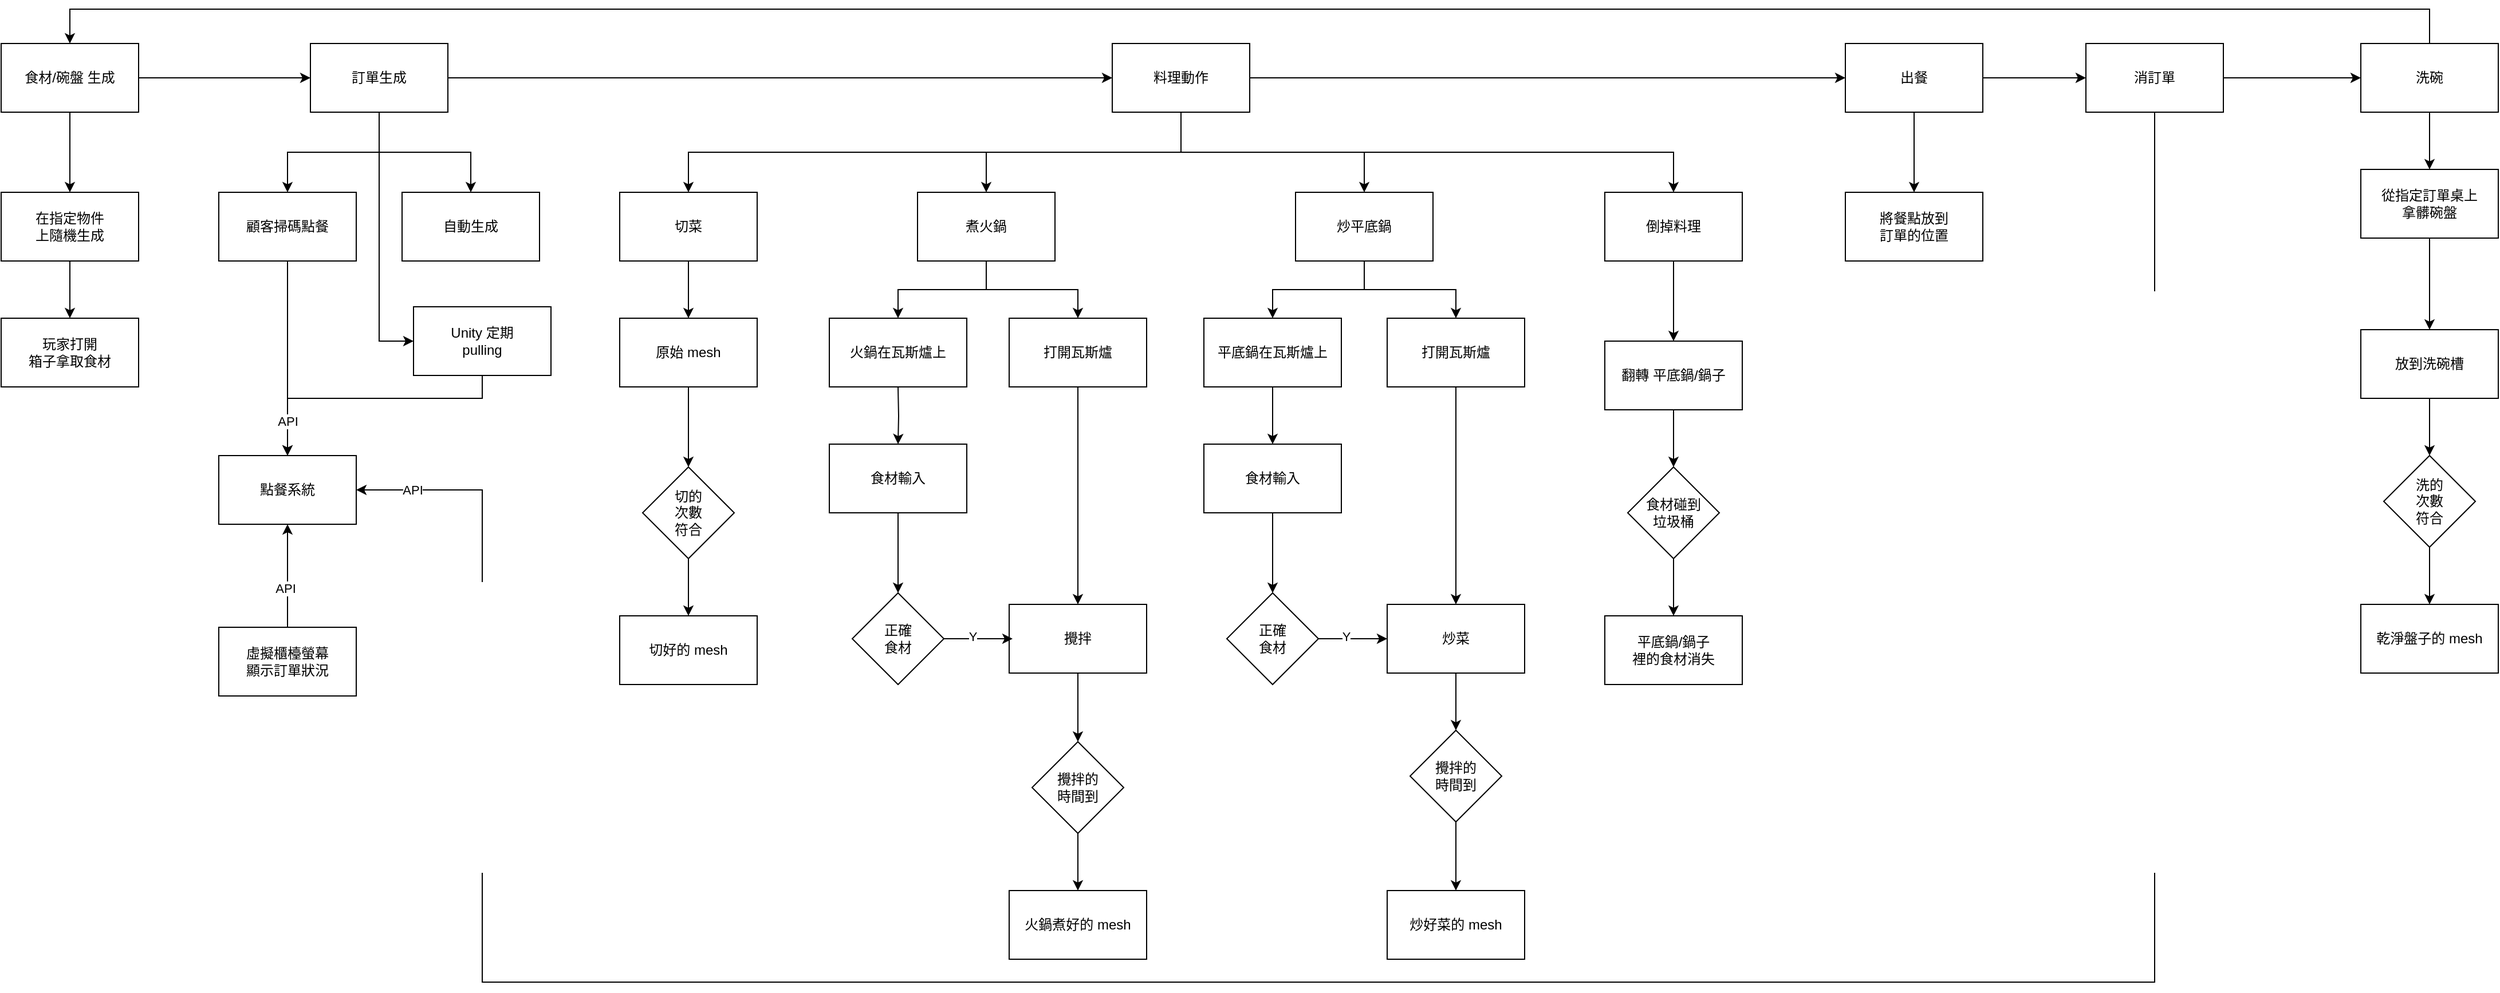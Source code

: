 <mxfile version="27.0.2">
  <diagram id="VEhEPB7W-UyzYl13kEZD" name="第 5 页">
    <mxGraphModel dx="4174" dy="1046" grid="1" gridSize="10" guides="1" tooltips="1" connect="1" arrows="1" fold="1" page="1" pageScale="1" pageWidth="827" pageHeight="1169" math="0" shadow="0">
      <root>
        <mxCell id="0" />
        <mxCell id="1" parent="0" />
        <mxCell id="F8ehT1ZcIRryyy1ax7xc-109" value="" style="edgeStyle=orthogonalEdgeStyle;rounded=0;orthogonalLoop=1;jettySize=auto;html=1;exitX=0.5;exitY=1;exitDx=0;exitDy=0;" parent="1" source="F8ehT1ZcIRryyy1ax7xc-99" target="F8ehT1ZcIRryyy1ax7xc-108" edge="1">
          <mxGeometry x="0.647" relative="1" as="geometry">
            <mxPoint x="-1570" y="680.0" as="sourcePoint" />
            <mxPoint as="offset" />
          </mxGeometry>
        </mxCell>
        <mxCell id="F8ehT1ZcIRryyy1ax7xc-97" style="edgeStyle=orthogonalEdgeStyle;rounded=0;orthogonalLoop=1;jettySize=auto;html=1;exitX=0.5;exitY=1;exitDx=0;exitDy=0;entryX=0.5;entryY=0;entryDx=0;entryDy=0;" parent="1" source="F8ehT1ZcIRryyy1ax7xc-6" target="F8ehT1ZcIRryyy1ax7xc-23" edge="1">
          <mxGeometry relative="1" as="geometry" />
        </mxCell>
        <mxCell id="F8ehT1ZcIRryyy1ax7xc-103" style="edgeStyle=orthogonalEdgeStyle;rounded=0;orthogonalLoop=1;jettySize=auto;html=1;exitX=1;exitY=0.5;exitDx=0;exitDy=0;entryX=0;entryY=0.5;entryDx=0;entryDy=0;" parent="1" source="F8ehT1ZcIRryyy1ax7xc-6" target="F8ehT1ZcIRryyy1ax7xc-98" edge="1">
          <mxGeometry relative="1" as="geometry" />
        </mxCell>
        <mxCell id="F8ehT1ZcIRryyy1ax7xc-6" value="食材/碗盤 生成" style="rounded=0;whiteSpace=wrap;html=1;" parent="1" vertex="1">
          <mxGeometry x="-1820" y="380" width="120" height="60" as="geometry" />
        </mxCell>
        <mxCell id="nhGvkrNBYma2P62wXq5q-2" style="edgeStyle=orthogonalEdgeStyle;rounded=0;orthogonalLoop=1;jettySize=auto;html=1;exitX=0.5;exitY=1;exitDx=0;exitDy=0;" edge="1" parent="1" source="F8ehT1ZcIRryyy1ax7xc-23" target="nhGvkrNBYma2P62wXq5q-1">
          <mxGeometry relative="1" as="geometry" />
        </mxCell>
        <mxCell id="F8ehT1ZcIRryyy1ax7xc-23" value="在指定物件&lt;div&gt;上隨機生成&lt;/div&gt;" style="rounded=0;whiteSpace=wrap;html=1;" parent="1" vertex="1">
          <mxGeometry x="-1820" y="510" width="120" height="60" as="geometry" />
        </mxCell>
        <mxCell id="F8ehT1ZcIRryyy1ax7xc-67" style="edgeStyle=orthogonalEdgeStyle;rounded=0;orthogonalLoop=1;jettySize=auto;html=1;exitX=0.5;exitY=1;exitDx=0;exitDy=0;" parent="1" source="F8ehT1ZcIRryyy1ax7xc-25" target="F8ehT1ZcIRryyy1ax7xc-43" edge="1">
          <mxGeometry relative="1" as="geometry" />
        </mxCell>
        <mxCell id="F8ehT1ZcIRryyy1ax7xc-69" style="edgeStyle=orthogonalEdgeStyle;rounded=0;orthogonalLoop=1;jettySize=auto;html=1;exitX=0.5;exitY=1;exitDx=0;exitDy=0;" parent="1" source="F8ehT1ZcIRryyy1ax7xc-25" target="F8ehT1ZcIRryyy1ax7xc-32" edge="1">
          <mxGeometry relative="1" as="geometry" />
        </mxCell>
        <mxCell id="F8ehT1ZcIRryyy1ax7xc-78" style="edgeStyle=orthogonalEdgeStyle;rounded=0;orthogonalLoop=1;jettySize=auto;html=1;exitX=0.5;exitY=1;exitDx=0;exitDy=0;" parent="1" source="F8ehT1ZcIRryyy1ax7xc-25" target="F8ehT1ZcIRryyy1ax7xc-42" edge="1">
          <mxGeometry relative="1" as="geometry" />
        </mxCell>
        <mxCell id="F8ehT1ZcIRryyy1ax7xc-81" style="edgeStyle=orthogonalEdgeStyle;rounded=0;orthogonalLoop=1;jettySize=auto;html=1;exitX=0.5;exitY=1;exitDx=0;exitDy=0;entryX=0.5;entryY=0;entryDx=0;entryDy=0;" parent="1" source="F8ehT1ZcIRryyy1ax7xc-25" target="F8ehT1ZcIRryyy1ax7xc-80" edge="1">
          <mxGeometry relative="1" as="geometry" />
        </mxCell>
        <mxCell id="F8ehT1ZcIRryyy1ax7xc-116" style="edgeStyle=orthogonalEdgeStyle;rounded=0;orthogonalLoop=1;jettySize=auto;html=1;exitX=1;exitY=0.5;exitDx=0;exitDy=0;entryX=0;entryY=0.5;entryDx=0;entryDy=0;" parent="1" source="F8ehT1ZcIRryyy1ax7xc-25" target="F8ehT1ZcIRryyy1ax7xc-115" edge="1">
          <mxGeometry relative="1" as="geometry" />
        </mxCell>
        <mxCell id="F8ehT1ZcIRryyy1ax7xc-25" value="料理動作" style="rounded=0;whiteSpace=wrap;html=1;" parent="1" vertex="1">
          <mxGeometry x="-850" y="380" width="120" height="60" as="geometry" />
        </mxCell>
        <mxCell id="F8ehT1ZcIRryyy1ax7xc-56" style="edgeStyle=orthogonalEdgeStyle;rounded=0;orthogonalLoop=1;jettySize=auto;html=1;exitX=0.5;exitY=1;exitDx=0;exitDy=0;entryX=0.5;entryY=0;entryDx=0;entryDy=0;" parent="1" source="F8ehT1ZcIRryyy1ax7xc-26" target="F8ehT1ZcIRryyy1ax7xc-27" edge="1">
          <mxGeometry relative="1" as="geometry" />
        </mxCell>
        <mxCell id="F8ehT1ZcIRryyy1ax7xc-125" style="edgeStyle=orthogonalEdgeStyle;rounded=0;orthogonalLoop=1;jettySize=auto;html=1;exitX=0.5;exitY=0;exitDx=0;exitDy=0;entryX=0.5;entryY=0;entryDx=0;entryDy=0;" parent="1" source="F8ehT1ZcIRryyy1ax7xc-26" target="F8ehT1ZcIRryyy1ax7xc-6" edge="1">
          <mxGeometry relative="1" as="geometry">
            <Array as="points">
              <mxPoint x="300" y="350" />
              <mxPoint x="-1760" y="350" />
            </Array>
          </mxGeometry>
        </mxCell>
        <mxCell id="F8ehT1ZcIRryyy1ax7xc-26" value="洗碗" style="rounded=0;whiteSpace=wrap;html=1;" parent="1" vertex="1">
          <mxGeometry x="240" y="380" width="120" height="60" as="geometry" />
        </mxCell>
        <mxCell id="F8ehT1ZcIRryyy1ax7xc-58" style="edgeStyle=orthogonalEdgeStyle;rounded=0;orthogonalLoop=1;jettySize=auto;html=1;exitX=0.5;exitY=1;exitDx=0;exitDy=0;entryX=0.5;entryY=0;entryDx=0;entryDy=0;" parent="1" source="F8ehT1ZcIRryyy1ax7xc-27" target="F8ehT1ZcIRryyy1ax7xc-57" edge="1">
          <mxGeometry relative="1" as="geometry" />
        </mxCell>
        <mxCell id="F8ehT1ZcIRryyy1ax7xc-27" value="從指定訂單桌上&lt;div&gt;拿髒碗盤&lt;/div&gt;" style="rounded=0;whiteSpace=wrap;html=1;" parent="1" vertex="1">
          <mxGeometry x="240" y="490" width="120" height="60" as="geometry" />
        </mxCell>
        <mxCell id="F8ehT1ZcIRryyy1ax7xc-63" style="edgeStyle=orthogonalEdgeStyle;rounded=0;orthogonalLoop=1;jettySize=auto;html=1;exitX=0.5;exitY=1;exitDx=0;exitDy=0;" parent="1" source="F8ehT1ZcIRryyy1ax7xc-32" target="F8ehT1ZcIRryyy1ax7xc-39" edge="1">
          <mxGeometry relative="1" as="geometry" />
        </mxCell>
        <mxCell id="F8ehT1ZcIRryyy1ax7xc-64" style="edgeStyle=orthogonalEdgeStyle;rounded=0;orthogonalLoop=1;jettySize=auto;html=1;exitX=0.5;exitY=1;exitDx=0;exitDy=0;" parent="1" source="F8ehT1ZcIRryyy1ax7xc-32" target="F8ehT1ZcIRryyy1ax7xc-33" edge="1">
          <mxGeometry relative="1" as="geometry" />
        </mxCell>
        <mxCell id="F8ehT1ZcIRryyy1ax7xc-32" value="煮火鍋" style="rounded=0;whiteSpace=wrap;html=1;" parent="1" vertex="1">
          <mxGeometry x="-1020" y="510" width="120" height="60" as="geometry" />
        </mxCell>
        <mxCell id="F8ehT1ZcIRryyy1ax7xc-135" style="edgeStyle=orthogonalEdgeStyle;rounded=0;orthogonalLoop=1;jettySize=auto;html=1;exitX=0.5;exitY=1;exitDx=0;exitDy=0;" parent="1" source="F8ehT1ZcIRryyy1ax7xc-33" target="F8ehT1ZcIRryyy1ax7xc-38" edge="1">
          <mxGeometry relative="1" as="geometry" />
        </mxCell>
        <mxCell id="F8ehT1ZcIRryyy1ax7xc-33" value="打開瓦斯爐" style="rounded=0;whiteSpace=wrap;html=1;" parent="1" vertex="1">
          <mxGeometry x="-940" y="620" width="120" height="60" as="geometry" />
        </mxCell>
        <mxCell id="F8ehT1ZcIRryyy1ax7xc-90" style="edgeStyle=orthogonalEdgeStyle;rounded=0;orthogonalLoop=1;jettySize=auto;html=1;exitX=0.5;exitY=1;exitDx=0;exitDy=0;entryX=0.5;entryY=0;entryDx=0;entryDy=0;" parent="1" source="F8ehT1ZcIRryyy1ax7xc-38" target="F8ehT1ZcIRryyy1ax7xc-89" edge="1">
          <mxGeometry relative="1" as="geometry" />
        </mxCell>
        <mxCell id="F8ehT1ZcIRryyy1ax7xc-38" value="攪拌" style="rounded=0;whiteSpace=wrap;html=1;" parent="1" vertex="1">
          <mxGeometry x="-940" y="870" width="120" height="60" as="geometry" />
        </mxCell>
        <mxCell id="F8ehT1ZcIRryyy1ax7xc-39" value="火鍋在瓦斯爐上" style="rounded=0;whiteSpace=wrap;html=1;" parent="1" vertex="1">
          <mxGeometry x="-1097" y="620" width="120" height="60" as="geometry" />
        </mxCell>
        <mxCell id="F8ehT1ZcIRryyy1ax7xc-73" style="edgeStyle=orthogonalEdgeStyle;rounded=0;orthogonalLoop=1;jettySize=auto;html=1;exitX=0.5;exitY=1;exitDx=0;exitDy=0;" parent="1" source="F8ehT1ZcIRryyy1ax7xc-42" target="F8ehT1ZcIRryyy1ax7xc-72" edge="1">
          <mxGeometry relative="1" as="geometry" />
        </mxCell>
        <mxCell id="F8ehT1ZcIRryyy1ax7xc-42" value="倒掉料理" style="rounded=0;whiteSpace=wrap;html=1;" parent="1" vertex="1">
          <mxGeometry x="-420" y="510" width="120" height="60" as="geometry" />
        </mxCell>
        <mxCell id="F8ehT1ZcIRryyy1ax7xc-53" style="edgeStyle=orthogonalEdgeStyle;rounded=0;orthogonalLoop=1;jettySize=auto;html=1;exitX=0.5;exitY=1;exitDx=0;exitDy=0;" parent="1" source="F8ehT1ZcIRryyy1ax7xc-43" target="F8ehT1ZcIRryyy1ax7xc-52" edge="1">
          <mxGeometry relative="1" as="geometry" />
        </mxCell>
        <mxCell id="F8ehT1ZcIRryyy1ax7xc-43" value="切菜" style="rounded=0;whiteSpace=wrap;html=1;" parent="1" vertex="1">
          <mxGeometry x="-1280" y="510" width="120" height="60" as="geometry" />
        </mxCell>
        <mxCell id="F8ehT1ZcIRryyy1ax7xc-55" style="edgeStyle=orthogonalEdgeStyle;rounded=0;orthogonalLoop=1;jettySize=auto;html=1;exitX=0.5;exitY=1;exitDx=0;exitDy=0;" parent="1" source="F8ehT1ZcIRryyy1ax7xc-46" target="F8ehT1ZcIRryyy1ax7xc-51" edge="1">
          <mxGeometry relative="1" as="geometry" />
        </mxCell>
        <mxCell id="F8ehT1ZcIRryyy1ax7xc-46" value="切的&lt;div&gt;次數&lt;/div&gt;&lt;div&gt;符合&lt;/div&gt;" style="rhombus;whiteSpace=wrap;html=1;" parent="1" vertex="1">
          <mxGeometry x="-1260" y="750" width="80" height="80" as="geometry" />
        </mxCell>
        <mxCell id="F8ehT1ZcIRryyy1ax7xc-51" value="切好的 mesh" style="rounded=0;whiteSpace=wrap;html=1;" parent="1" vertex="1">
          <mxGeometry x="-1280" y="880" width="120" height="60" as="geometry" />
        </mxCell>
        <mxCell id="F8ehT1ZcIRryyy1ax7xc-54" style="edgeStyle=orthogonalEdgeStyle;rounded=0;orthogonalLoop=1;jettySize=auto;html=1;exitX=0.5;exitY=1;exitDx=0;exitDy=0;entryX=0.5;entryY=0;entryDx=0;entryDy=0;" parent="1" source="F8ehT1ZcIRryyy1ax7xc-52" target="F8ehT1ZcIRryyy1ax7xc-46" edge="1">
          <mxGeometry relative="1" as="geometry" />
        </mxCell>
        <mxCell id="F8ehT1ZcIRryyy1ax7xc-52" value="原始 mesh" style="rounded=0;whiteSpace=wrap;html=1;" parent="1" vertex="1">
          <mxGeometry x="-1280" y="620" width="120" height="60" as="geometry" />
        </mxCell>
        <mxCell id="F8ehT1ZcIRryyy1ax7xc-60" style="edgeStyle=orthogonalEdgeStyle;rounded=0;orthogonalLoop=1;jettySize=auto;html=1;exitX=0.5;exitY=1;exitDx=0;exitDy=0;entryX=0.5;entryY=0;entryDx=0;entryDy=0;" parent="1" source="F8ehT1ZcIRryyy1ax7xc-57" target="F8ehT1ZcIRryyy1ax7xc-59" edge="1">
          <mxGeometry relative="1" as="geometry" />
        </mxCell>
        <mxCell id="F8ehT1ZcIRryyy1ax7xc-57" value="放到洗碗槽" style="rounded=0;whiteSpace=wrap;html=1;" parent="1" vertex="1">
          <mxGeometry x="240" y="630" width="120" height="60" as="geometry" />
        </mxCell>
        <mxCell id="F8ehT1ZcIRryyy1ax7xc-62" style="edgeStyle=orthogonalEdgeStyle;rounded=0;orthogonalLoop=1;jettySize=auto;html=1;exitX=0.5;exitY=1;exitDx=0;exitDy=0;entryX=0.5;entryY=0;entryDx=0;entryDy=0;" parent="1" source="F8ehT1ZcIRryyy1ax7xc-59" target="F8ehT1ZcIRryyy1ax7xc-61" edge="1">
          <mxGeometry relative="1" as="geometry" />
        </mxCell>
        <mxCell id="F8ehT1ZcIRryyy1ax7xc-59" value="洗的&lt;div&gt;次數&lt;/div&gt;&lt;div&gt;符合&lt;/div&gt;" style="rhombus;whiteSpace=wrap;html=1;" parent="1" vertex="1">
          <mxGeometry x="260" y="740" width="80" height="80" as="geometry" />
        </mxCell>
        <mxCell id="F8ehT1ZcIRryyy1ax7xc-61" value="乾淨盤子的 mesh" style="rounded=0;whiteSpace=wrap;html=1;" parent="1" vertex="1">
          <mxGeometry x="240" y="870" width="120" height="60" as="geometry" />
        </mxCell>
        <mxCell id="F8ehT1ZcIRryyy1ax7xc-75" style="edgeStyle=orthogonalEdgeStyle;rounded=0;orthogonalLoop=1;jettySize=auto;html=1;exitX=0.5;exitY=1;exitDx=0;exitDy=0;entryX=0.5;entryY=0;entryDx=0;entryDy=0;" parent="1" source="F8ehT1ZcIRryyy1ax7xc-72" target="F8ehT1ZcIRryyy1ax7xc-74" edge="1">
          <mxGeometry relative="1" as="geometry" />
        </mxCell>
        <mxCell id="F8ehT1ZcIRryyy1ax7xc-72" value="翻轉 平底鍋/鍋子" style="rounded=0;whiteSpace=wrap;html=1;" parent="1" vertex="1">
          <mxGeometry x="-420" y="640" width="120" height="60" as="geometry" />
        </mxCell>
        <mxCell id="F8ehT1ZcIRryyy1ax7xc-77" style="edgeStyle=orthogonalEdgeStyle;rounded=0;orthogonalLoop=1;jettySize=auto;html=1;exitX=0.5;exitY=1;exitDx=0;exitDy=0;" parent="1" source="F8ehT1ZcIRryyy1ax7xc-74" target="F8ehT1ZcIRryyy1ax7xc-76" edge="1">
          <mxGeometry relative="1" as="geometry" />
        </mxCell>
        <mxCell id="F8ehT1ZcIRryyy1ax7xc-74" value="食材碰到&lt;div&gt;垃圾桶&lt;/div&gt;" style="rhombus;whiteSpace=wrap;html=1;" parent="1" vertex="1">
          <mxGeometry x="-400" y="750" width="80" height="80" as="geometry" />
        </mxCell>
        <mxCell id="F8ehT1ZcIRryyy1ax7xc-76" value="平底鍋/鍋子&lt;div&gt;裡的食材消失&lt;/div&gt;" style="rounded=0;whiteSpace=wrap;html=1;" parent="1" vertex="1">
          <mxGeometry x="-420" y="880" width="120" height="60" as="geometry" />
        </mxCell>
        <mxCell id="F8ehT1ZcIRryyy1ax7xc-84" style="edgeStyle=orthogonalEdgeStyle;rounded=0;orthogonalLoop=1;jettySize=auto;html=1;exitX=0.5;exitY=1;exitDx=0;exitDy=0;entryX=0.5;entryY=0;entryDx=0;entryDy=0;" parent="1" source="F8ehT1ZcIRryyy1ax7xc-80" target="F8ehT1ZcIRryyy1ax7xc-83" edge="1">
          <mxGeometry relative="1" as="geometry" />
        </mxCell>
        <mxCell id="F8ehT1ZcIRryyy1ax7xc-85" style="edgeStyle=orthogonalEdgeStyle;rounded=0;orthogonalLoop=1;jettySize=auto;html=1;exitX=0.5;exitY=1;exitDx=0;exitDy=0;entryX=0.5;entryY=0;entryDx=0;entryDy=0;" parent="1" source="F8ehT1ZcIRryyy1ax7xc-80" target="F8ehT1ZcIRryyy1ax7xc-82" edge="1">
          <mxGeometry relative="1" as="geometry" />
        </mxCell>
        <mxCell id="F8ehT1ZcIRryyy1ax7xc-80" value="炒平底鍋" style="rounded=0;whiteSpace=wrap;html=1;" parent="1" vertex="1">
          <mxGeometry x="-690" y="510" width="120" height="60" as="geometry" />
        </mxCell>
        <mxCell id="F8ehT1ZcIRryyy1ax7xc-133" style="edgeStyle=orthogonalEdgeStyle;rounded=0;orthogonalLoop=1;jettySize=auto;html=1;exitX=0.5;exitY=1;exitDx=0;exitDy=0;" parent="1" source="F8ehT1ZcIRryyy1ax7xc-82" target="F8ehT1ZcIRryyy1ax7xc-86" edge="1">
          <mxGeometry relative="1" as="geometry" />
        </mxCell>
        <mxCell id="F8ehT1ZcIRryyy1ax7xc-82" value="打開瓦斯爐" style="rounded=0;whiteSpace=wrap;html=1;" parent="1" vertex="1">
          <mxGeometry x="-610" y="620" width="120" height="60" as="geometry" />
        </mxCell>
        <mxCell id="F8ehT1ZcIRryyy1ax7xc-130" style="edgeStyle=orthogonalEdgeStyle;rounded=0;orthogonalLoop=1;jettySize=auto;html=1;exitX=0.5;exitY=1;exitDx=0;exitDy=0;" parent="1" source="F8ehT1ZcIRryyy1ax7xc-83" target="F8ehT1ZcIRryyy1ax7xc-126" edge="1">
          <mxGeometry relative="1" as="geometry" />
        </mxCell>
        <mxCell id="F8ehT1ZcIRryyy1ax7xc-83" value="平底鍋在瓦斯爐上" style="rounded=0;whiteSpace=wrap;html=1;" parent="1" vertex="1">
          <mxGeometry x="-770" y="620" width="120" height="60" as="geometry" />
        </mxCell>
        <mxCell id="F8ehT1ZcIRryyy1ax7xc-92" style="edgeStyle=orthogonalEdgeStyle;rounded=0;orthogonalLoop=1;jettySize=auto;html=1;exitX=0.5;exitY=1;exitDx=0;exitDy=0;entryX=0.5;entryY=0;entryDx=0;entryDy=0;" parent="1" source="F8ehT1ZcIRryyy1ax7xc-86" target="F8ehT1ZcIRryyy1ax7xc-91" edge="1">
          <mxGeometry relative="1" as="geometry" />
        </mxCell>
        <mxCell id="F8ehT1ZcIRryyy1ax7xc-86" value="炒菜" style="rounded=0;whiteSpace=wrap;html=1;" parent="1" vertex="1">
          <mxGeometry x="-610" y="870" width="120" height="60" as="geometry" />
        </mxCell>
        <mxCell id="F8ehT1ZcIRryyy1ax7xc-94" style="edgeStyle=orthogonalEdgeStyle;rounded=0;orthogonalLoop=1;jettySize=auto;html=1;exitX=0.5;exitY=1;exitDx=0;exitDy=0;entryX=0.5;entryY=0;entryDx=0;entryDy=0;" parent="1" source="F8ehT1ZcIRryyy1ax7xc-89" target="F8ehT1ZcIRryyy1ax7xc-93" edge="1">
          <mxGeometry relative="1" as="geometry" />
        </mxCell>
        <mxCell id="F8ehT1ZcIRryyy1ax7xc-89" value="攪拌的&lt;div&gt;時間到&lt;/div&gt;" style="rhombus;whiteSpace=wrap;html=1;" parent="1" vertex="1">
          <mxGeometry x="-920" y="990" width="80" height="80" as="geometry" />
        </mxCell>
        <mxCell id="F8ehT1ZcIRryyy1ax7xc-96" style="edgeStyle=orthogonalEdgeStyle;rounded=0;orthogonalLoop=1;jettySize=auto;html=1;exitX=0.5;exitY=1;exitDx=0;exitDy=0;entryX=0.5;entryY=0;entryDx=0;entryDy=0;" parent="1" source="F8ehT1ZcIRryyy1ax7xc-91" target="F8ehT1ZcIRryyy1ax7xc-95" edge="1">
          <mxGeometry relative="1" as="geometry" />
        </mxCell>
        <mxCell id="F8ehT1ZcIRryyy1ax7xc-91" value="攪拌的&lt;div&gt;時間到&lt;/div&gt;" style="rhombus;whiteSpace=wrap;html=1;" parent="1" vertex="1">
          <mxGeometry x="-590" y="980" width="80" height="80" as="geometry" />
        </mxCell>
        <mxCell id="F8ehT1ZcIRryyy1ax7xc-93" value="火鍋煮好的 mesh" style="rounded=0;whiteSpace=wrap;html=1;" parent="1" vertex="1">
          <mxGeometry x="-940" y="1120" width="120" height="60" as="geometry" />
        </mxCell>
        <mxCell id="F8ehT1ZcIRryyy1ax7xc-95" value="炒好菜的 mesh" style="rounded=0;whiteSpace=wrap;html=1;" parent="1" vertex="1">
          <mxGeometry x="-610" y="1120" width="120" height="60" as="geometry" />
        </mxCell>
        <mxCell id="F8ehT1ZcIRryyy1ax7xc-100" style="edgeStyle=orthogonalEdgeStyle;rounded=0;orthogonalLoop=1;jettySize=auto;html=1;exitX=0.5;exitY=1;exitDx=0;exitDy=0;" parent="1" source="F8ehT1ZcIRryyy1ax7xc-98" target="F8ehT1ZcIRryyy1ax7xc-99" edge="1">
          <mxGeometry relative="1" as="geometry" />
        </mxCell>
        <mxCell id="F8ehT1ZcIRryyy1ax7xc-102" style="edgeStyle=orthogonalEdgeStyle;rounded=0;orthogonalLoop=1;jettySize=auto;html=1;exitX=0.5;exitY=1;exitDx=0;exitDy=0;entryX=0.5;entryY=0;entryDx=0;entryDy=0;" parent="1" source="F8ehT1ZcIRryyy1ax7xc-98" target="F8ehT1ZcIRryyy1ax7xc-101" edge="1">
          <mxGeometry relative="1" as="geometry" />
        </mxCell>
        <mxCell id="F8ehT1ZcIRryyy1ax7xc-113" style="edgeStyle=orthogonalEdgeStyle;rounded=0;orthogonalLoop=1;jettySize=auto;html=1;exitX=1;exitY=0.5;exitDx=0;exitDy=0;entryX=0;entryY=0.5;entryDx=0;entryDy=0;" parent="1" source="F8ehT1ZcIRryyy1ax7xc-98" target="F8ehT1ZcIRryyy1ax7xc-25" edge="1">
          <mxGeometry relative="1" as="geometry" />
        </mxCell>
        <mxCell id="F8ehT1ZcIRryyy1ax7xc-150" style="edgeStyle=orthogonalEdgeStyle;rounded=0;orthogonalLoop=1;jettySize=auto;html=1;exitX=0.5;exitY=1;exitDx=0;exitDy=0;entryX=0;entryY=0.5;entryDx=0;entryDy=0;" parent="1" source="F8ehT1ZcIRryyy1ax7xc-98" target="F8ehT1ZcIRryyy1ax7xc-142" edge="1">
          <mxGeometry relative="1" as="geometry">
            <Array as="points">
              <mxPoint x="-1490" y="640" />
            </Array>
          </mxGeometry>
        </mxCell>
        <mxCell id="F8ehT1ZcIRryyy1ax7xc-98" value="訂單生成" style="rounded=0;whiteSpace=wrap;html=1;" parent="1" vertex="1">
          <mxGeometry x="-1550" y="380" width="120" height="60" as="geometry" />
        </mxCell>
        <mxCell id="F8ehT1ZcIRryyy1ax7xc-99" value="顧客掃碼點餐" style="rounded=0;whiteSpace=wrap;html=1;" parent="1" vertex="1">
          <mxGeometry x="-1630" y="510" width="120" height="60" as="geometry" />
        </mxCell>
        <mxCell id="F8ehT1ZcIRryyy1ax7xc-101" value="自動生成" style="rounded=0;whiteSpace=wrap;html=1;" parent="1" vertex="1">
          <mxGeometry x="-1470" y="510" width="120" height="60" as="geometry" />
        </mxCell>
        <mxCell id="F8ehT1ZcIRryyy1ax7xc-108" value="點餐系統" style="rounded=0;whiteSpace=wrap;html=1;" parent="1" vertex="1">
          <mxGeometry x="-1630" y="740" width="120" height="60" as="geometry" />
        </mxCell>
        <mxCell id="F8ehT1ZcIRryyy1ax7xc-111" style="edgeStyle=orthogonalEdgeStyle;rounded=0;orthogonalLoop=1;jettySize=auto;html=1;exitX=0.5;exitY=0;exitDx=0;exitDy=0;entryX=0.5;entryY=1;entryDx=0;entryDy=0;" parent="1" source="F8ehT1ZcIRryyy1ax7xc-110" target="F8ehT1ZcIRryyy1ax7xc-108" edge="1">
          <mxGeometry relative="1" as="geometry" />
        </mxCell>
        <mxCell id="F8ehT1ZcIRryyy1ax7xc-112" value="API" style="edgeLabel;html=1;align=center;verticalAlign=middle;resizable=0;points=[];" parent="F8ehT1ZcIRryyy1ax7xc-111" vertex="1" connectable="0">
          <mxGeometry x="-0.229" y="2" relative="1" as="geometry">
            <mxPoint as="offset" />
          </mxGeometry>
        </mxCell>
        <mxCell id="F8ehT1ZcIRryyy1ax7xc-110" value="虛擬櫃檯螢幕&lt;div&gt;顯示&lt;span style=&quot;background-color: transparent; color: light-dark(rgb(0, 0, 0), rgb(255, 255, 255));&quot;&gt;訂單狀況&lt;/span&gt;&lt;/div&gt;" style="rounded=0;whiteSpace=wrap;html=1;" parent="1" vertex="1">
          <mxGeometry x="-1630" y="890" width="120" height="60" as="geometry" />
        </mxCell>
        <mxCell id="F8ehT1ZcIRryyy1ax7xc-118" style="edgeStyle=orthogonalEdgeStyle;rounded=0;orthogonalLoop=1;jettySize=auto;html=1;exitX=0.5;exitY=1;exitDx=0;exitDy=0;entryX=0.5;entryY=0;entryDx=0;entryDy=0;" parent="1" source="F8ehT1ZcIRryyy1ax7xc-115" target="F8ehT1ZcIRryyy1ax7xc-117" edge="1">
          <mxGeometry relative="1" as="geometry" />
        </mxCell>
        <mxCell id="F8ehT1ZcIRryyy1ax7xc-120" style="edgeStyle=orthogonalEdgeStyle;rounded=0;orthogonalLoop=1;jettySize=auto;html=1;exitX=1;exitY=0.5;exitDx=0;exitDy=0;entryX=0;entryY=0.5;entryDx=0;entryDy=0;" parent="1" source="F8ehT1ZcIRryyy1ax7xc-115" target="F8ehT1ZcIRryyy1ax7xc-119" edge="1">
          <mxGeometry relative="1" as="geometry" />
        </mxCell>
        <mxCell id="F8ehT1ZcIRryyy1ax7xc-115" value="出餐" style="rounded=0;whiteSpace=wrap;html=1;" parent="1" vertex="1">
          <mxGeometry x="-210" y="380" width="120" height="60" as="geometry" />
        </mxCell>
        <mxCell id="F8ehT1ZcIRryyy1ax7xc-117" value="將餐點放到&lt;div&gt;訂單的位置&lt;/div&gt;" style="rounded=0;whiteSpace=wrap;html=1;" parent="1" vertex="1">
          <mxGeometry x="-210" y="510" width="120" height="60" as="geometry" />
        </mxCell>
        <mxCell id="F8ehT1ZcIRryyy1ax7xc-121" style="edgeStyle=orthogonalEdgeStyle;rounded=0;orthogonalLoop=1;jettySize=auto;html=1;exitX=0.5;exitY=1;exitDx=0;exitDy=0;entryX=1;entryY=0.5;entryDx=0;entryDy=0;" parent="1" source="F8ehT1ZcIRryyy1ax7xc-119" target="F8ehT1ZcIRryyy1ax7xc-108" edge="1">
          <mxGeometry relative="1" as="geometry">
            <Array as="points">
              <mxPoint x="60" y="1200" />
              <mxPoint x="-1400" y="1200" />
              <mxPoint x="-1400" y="770" />
            </Array>
          </mxGeometry>
        </mxCell>
        <mxCell id="F8ehT1ZcIRryyy1ax7xc-123" value="API" style="edgeLabel;html=1;align=center;verticalAlign=middle;resizable=0;points=[];" parent="F8ehT1ZcIRryyy1ax7xc-121" vertex="1" connectable="0">
          <mxGeometry x="0.964" relative="1" as="geometry">
            <mxPoint x="-1" as="offset" />
          </mxGeometry>
        </mxCell>
        <mxCell id="F8ehT1ZcIRryyy1ax7xc-124" style="edgeStyle=orthogonalEdgeStyle;rounded=0;orthogonalLoop=1;jettySize=auto;html=1;exitX=1;exitY=0.5;exitDx=0;exitDy=0;entryX=0;entryY=0.5;entryDx=0;entryDy=0;" parent="1" source="F8ehT1ZcIRryyy1ax7xc-119" target="F8ehT1ZcIRryyy1ax7xc-26" edge="1">
          <mxGeometry relative="1" as="geometry" />
        </mxCell>
        <mxCell id="F8ehT1ZcIRryyy1ax7xc-119" value="消訂單" style="rounded=0;whiteSpace=wrap;html=1;" parent="1" vertex="1">
          <mxGeometry y="380" width="120" height="60" as="geometry" />
        </mxCell>
        <mxCell id="F8ehT1ZcIRryyy1ax7xc-131" style="edgeStyle=orthogonalEdgeStyle;rounded=0;orthogonalLoop=1;jettySize=auto;html=1;exitX=0.5;exitY=1;exitDx=0;exitDy=0;" parent="1" source="F8ehT1ZcIRryyy1ax7xc-126" target="F8ehT1ZcIRryyy1ax7xc-127" edge="1">
          <mxGeometry relative="1" as="geometry" />
        </mxCell>
        <mxCell id="F8ehT1ZcIRryyy1ax7xc-126" value="食材輸入" style="rounded=0;whiteSpace=wrap;html=1;" parent="1" vertex="1">
          <mxGeometry x="-770" y="730" width="120" height="60" as="geometry" />
        </mxCell>
        <mxCell id="F8ehT1ZcIRryyy1ax7xc-132" style="edgeStyle=orthogonalEdgeStyle;rounded=0;orthogonalLoop=1;jettySize=auto;html=1;exitX=1;exitY=0.5;exitDx=0;exitDy=0;" parent="1" source="F8ehT1ZcIRryyy1ax7xc-127" target="F8ehT1ZcIRryyy1ax7xc-86" edge="1">
          <mxGeometry relative="1" as="geometry" />
        </mxCell>
        <mxCell id="F8ehT1ZcIRryyy1ax7xc-134" value="Y" style="edgeLabel;html=1;align=center;verticalAlign=middle;resizable=0;points=[];" parent="F8ehT1ZcIRryyy1ax7xc-132" vertex="1" connectable="0">
          <mxGeometry x="-0.162" y="2" relative="1" as="geometry">
            <mxPoint x="-1" as="offset" />
          </mxGeometry>
        </mxCell>
        <mxCell id="F8ehT1ZcIRryyy1ax7xc-127" value="正確&lt;div&gt;食材&lt;/div&gt;" style="rhombus;whiteSpace=wrap;html=1;" parent="1" vertex="1">
          <mxGeometry x="-750" y="860" width="80" height="80" as="geometry" />
        </mxCell>
        <mxCell id="F8ehT1ZcIRryyy1ax7xc-136" style="edgeStyle=orthogonalEdgeStyle;rounded=0;orthogonalLoop=1;jettySize=auto;html=1;exitX=0.5;exitY=1;exitDx=0;exitDy=0;" parent="1" target="F8ehT1ZcIRryyy1ax7xc-138" edge="1">
          <mxGeometry relative="1" as="geometry">
            <mxPoint x="-1037" y="680" as="sourcePoint" />
          </mxGeometry>
        </mxCell>
        <mxCell id="F8ehT1ZcIRryyy1ax7xc-137" style="edgeStyle=orthogonalEdgeStyle;rounded=0;orthogonalLoop=1;jettySize=auto;html=1;exitX=0.5;exitY=1;exitDx=0;exitDy=0;" parent="1" source="F8ehT1ZcIRryyy1ax7xc-138" target="F8ehT1ZcIRryyy1ax7xc-141" edge="1">
          <mxGeometry relative="1" as="geometry" />
        </mxCell>
        <mxCell id="F8ehT1ZcIRryyy1ax7xc-138" value="食材輸入" style="rounded=0;whiteSpace=wrap;html=1;" parent="1" vertex="1">
          <mxGeometry x="-1097" y="730" width="120" height="60" as="geometry" />
        </mxCell>
        <mxCell id="F8ehT1ZcIRryyy1ax7xc-139" style="edgeStyle=orthogonalEdgeStyle;rounded=0;orthogonalLoop=1;jettySize=auto;html=1;exitX=1;exitY=0.5;exitDx=0;exitDy=0;" parent="1" source="F8ehT1ZcIRryyy1ax7xc-141" edge="1">
          <mxGeometry relative="1" as="geometry">
            <mxPoint x="-937" y="900" as="targetPoint" />
          </mxGeometry>
        </mxCell>
        <mxCell id="F8ehT1ZcIRryyy1ax7xc-140" value="Y" style="edgeLabel;html=1;align=center;verticalAlign=middle;resizable=0;points=[];" parent="F8ehT1ZcIRryyy1ax7xc-139" vertex="1" connectable="0">
          <mxGeometry x="-0.162" y="2" relative="1" as="geometry">
            <mxPoint x="-1" as="offset" />
          </mxGeometry>
        </mxCell>
        <mxCell id="F8ehT1ZcIRryyy1ax7xc-141" value="正確&lt;div&gt;食材&lt;/div&gt;" style="rhombus;whiteSpace=wrap;html=1;" parent="1" vertex="1">
          <mxGeometry x="-1077" y="860" width="80" height="80" as="geometry" />
        </mxCell>
        <mxCell id="F8ehT1ZcIRryyy1ax7xc-144" style="edgeStyle=orthogonalEdgeStyle;rounded=0;orthogonalLoop=1;jettySize=auto;html=1;exitX=0.5;exitY=1;exitDx=0;exitDy=0;entryX=0.5;entryY=0;entryDx=0;entryDy=0;" parent="1" source="F8ehT1ZcIRryyy1ax7xc-142" target="F8ehT1ZcIRryyy1ax7xc-108" edge="1">
          <mxGeometry relative="1" as="geometry">
            <Array as="points">
              <mxPoint x="-1400" y="690" />
              <mxPoint x="-1570" y="690" />
            </Array>
          </mxGeometry>
        </mxCell>
        <mxCell id="F8ehT1ZcIRryyy1ax7xc-145" value="API" style="edgeLabel;html=1;align=center;verticalAlign=middle;resizable=0;points=[];" parent="F8ehT1ZcIRryyy1ax7xc-144" vertex="1" connectable="0">
          <mxGeometry x="0.724" y="1" relative="1" as="geometry">
            <mxPoint x="-1" y="3" as="offset" />
          </mxGeometry>
        </mxCell>
        <mxCell id="F8ehT1ZcIRryyy1ax7xc-142" value="Unity 定期&lt;div&gt;pulling&lt;/div&gt;" style="rounded=0;whiteSpace=wrap;html=1;" parent="1" vertex="1">
          <mxGeometry x="-1460" y="610" width="120" height="60" as="geometry" />
        </mxCell>
        <mxCell id="nhGvkrNBYma2P62wXq5q-1" value="玩家打開&lt;div&gt;箱子拿取食材&lt;/div&gt;" style="rounded=0;whiteSpace=wrap;html=1;" vertex="1" parent="1">
          <mxGeometry x="-1820" y="620" width="120" height="60" as="geometry" />
        </mxCell>
      </root>
    </mxGraphModel>
  </diagram>
</mxfile>
